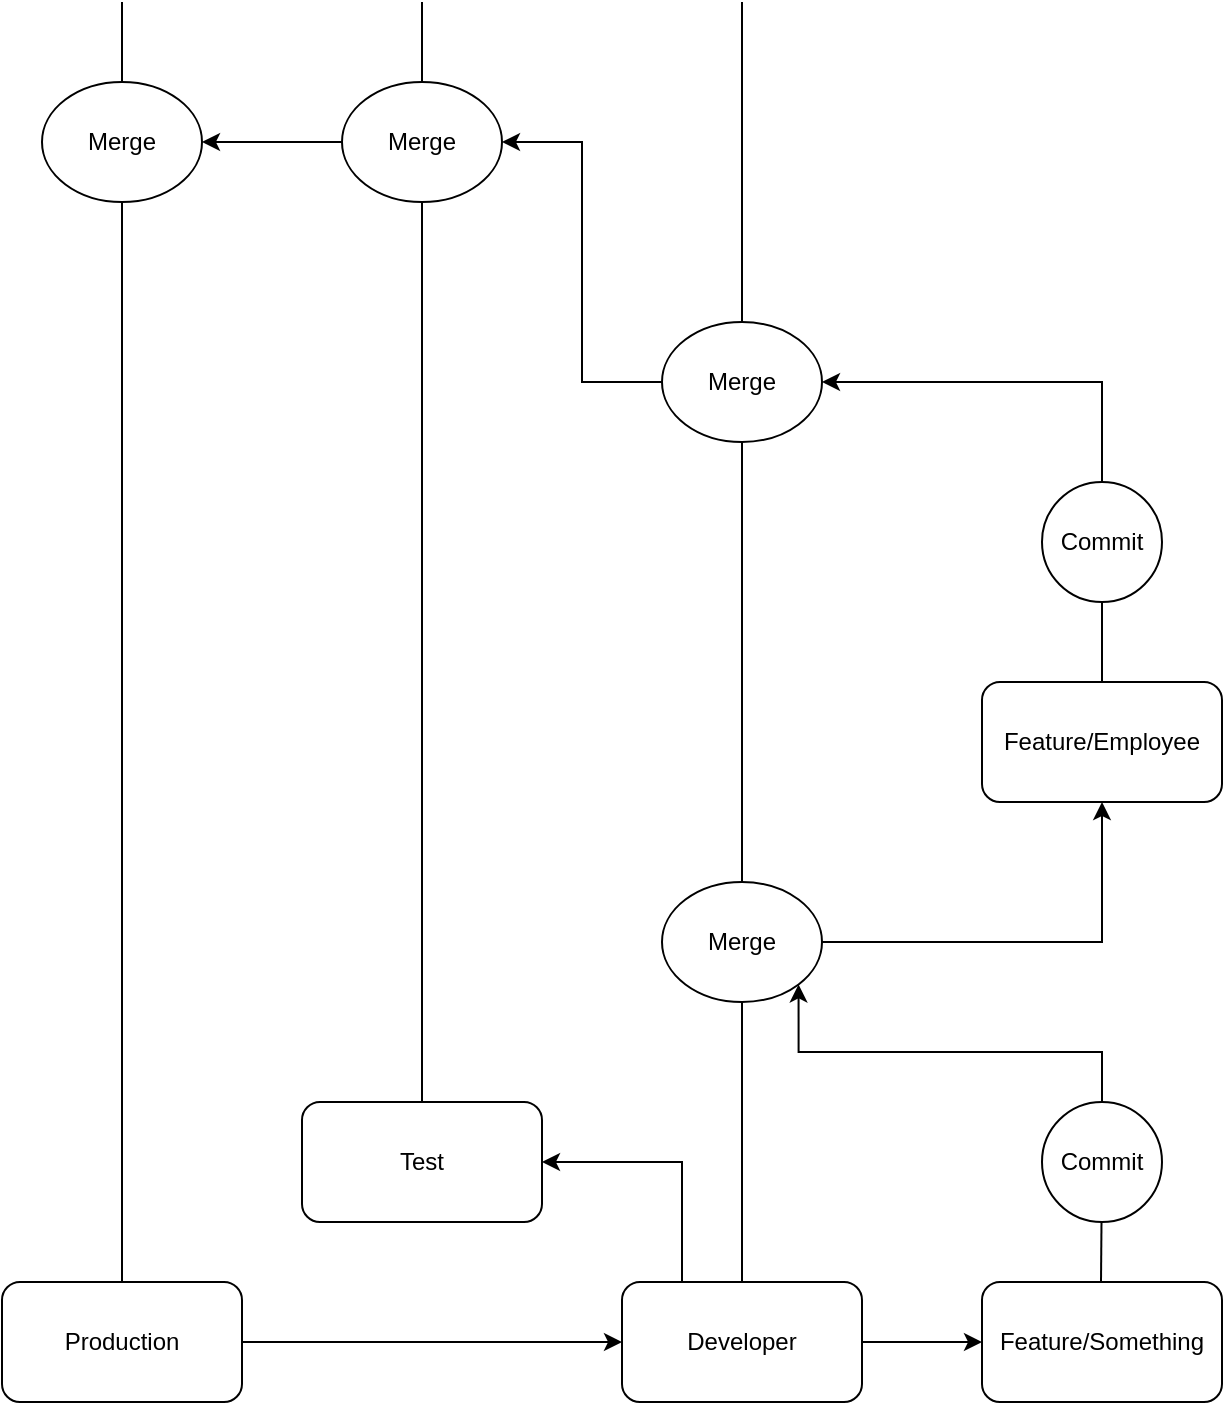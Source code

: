 <mxfile version="24.3.0" type="device">
  <diagram name="Side-1" id="wNzbfK5Ckg5dXfpUOui7">
    <mxGraphModel dx="2901" dy="1114" grid="1" gridSize="10" guides="1" tooltips="1" connect="1" arrows="1" fold="1" page="1" pageScale="1" pageWidth="827" pageHeight="1169" math="0" shadow="0">
      <root>
        <mxCell id="0" />
        <mxCell id="1" parent="0" />
        <mxCell id="BHY5QhDd3YbMcTNI0PtL-1" value="Test" style="rounded=1;whiteSpace=wrap;html=1;" parent="1" vertex="1">
          <mxGeometry x="100" y="600" width="120" height="60" as="geometry" />
        </mxCell>
        <mxCell id="BHY5QhDd3YbMcTNI0PtL-34" style="edgeStyle=orthogonalEdgeStyle;rounded=0;orthogonalLoop=1;jettySize=auto;html=1;exitX=0.25;exitY=0;exitDx=0;exitDy=0;entryX=1;entryY=0.5;entryDx=0;entryDy=0;" parent="1" source="BHY5QhDd3YbMcTNI0PtL-3" target="BHY5QhDd3YbMcTNI0PtL-1" edge="1">
          <mxGeometry relative="1" as="geometry" />
        </mxCell>
        <mxCell id="BHY5QhDd3YbMcTNI0PtL-47" style="edgeStyle=orthogonalEdgeStyle;rounded=0;orthogonalLoop=1;jettySize=auto;html=1;" parent="1" source="BHY5QhDd3YbMcTNI0PtL-3" target="BHY5QhDd3YbMcTNI0PtL-46" edge="1">
          <mxGeometry relative="1" as="geometry" />
        </mxCell>
        <mxCell id="BHY5QhDd3YbMcTNI0PtL-3" value="&lt;div&gt;Developer&lt;/div&gt;" style="rounded=1;whiteSpace=wrap;html=1;" parent="1" vertex="1">
          <mxGeometry x="260" y="690" width="120" height="60" as="geometry" />
        </mxCell>
        <mxCell id="BHY5QhDd3YbMcTNI0PtL-10" value="" style="endArrow=none;html=1;rounded=0;exitX=0.5;exitY=0;exitDx=0;exitDy=0;entryX=0.5;entryY=1;entryDx=0;entryDy=0;" parent="1" source="BHY5QhDd3YbMcTNI0PtL-3" target="BHY5QhDd3YbMcTNI0PtL-40" edge="1">
          <mxGeometry width="50" height="50" relative="1" as="geometry">
            <mxPoint x="390" y="590" as="sourcePoint" />
            <mxPoint x="320" y="650" as="targetPoint" />
          </mxGeometry>
        </mxCell>
        <mxCell id="BHY5QhDd3YbMcTNI0PtL-11" value="" style="endArrow=none;html=1;rounded=0;" parent="1" edge="1">
          <mxGeometry width="50" height="50" relative="1" as="geometry">
            <mxPoint x="160" y="600" as="sourcePoint" />
            <mxPoint x="160" y="290" as="targetPoint" />
          </mxGeometry>
        </mxCell>
        <mxCell id="BHY5QhDd3YbMcTNI0PtL-13" value="" style="endArrow=none;html=1;rounded=0;exitX=0.5;exitY=0;exitDx=0;exitDy=0;" parent="1" source="BHY5QhDd3YbMcTNI0PtL-40" edge="1">
          <mxGeometry width="50" height="50" relative="1" as="geometry">
            <mxPoint x="360" y="500" as="sourcePoint" />
            <mxPoint x="320" y="390" as="targetPoint" />
          </mxGeometry>
        </mxCell>
        <mxCell id="BHY5QhDd3YbMcTNI0PtL-14" value="" style="endArrow=none;html=1;rounded=0;exitX=0.5;exitY=0;exitDx=0;exitDy=0;entryX=0.5;entryY=1;entryDx=0;entryDy=0;" parent="1" target="BHY5QhDd3YbMcTNI0PtL-18" edge="1">
          <mxGeometry width="50" height="50" relative="1" as="geometry">
            <mxPoint x="160" y="290" as="sourcePoint" />
            <mxPoint x="160" y="250" as="targetPoint" />
          </mxGeometry>
        </mxCell>
        <mxCell id="BHY5QhDd3YbMcTNI0PtL-16" value="" style="endArrow=none;html=1;rounded=0;exitX=0.5;exitY=0;exitDx=0;exitDy=0;entryX=0.5;entryY=1;entryDx=0;entryDy=0;" parent="1" target="BHY5QhDd3YbMcTNI0PtL-17" edge="1">
          <mxGeometry width="50" height="50" relative="1" as="geometry">
            <mxPoint x="320" y="390" as="sourcePoint" />
            <mxPoint x="320" y="320" as="targetPoint" />
          </mxGeometry>
        </mxCell>
        <mxCell id="BHY5QhDd3YbMcTNI0PtL-24" style="edgeStyle=orthogonalEdgeStyle;rounded=0;orthogonalLoop=1;jettySize=auto;html=1;exitX=0;exitY=0.5;exitDx=0;exitDy=0;entryX=1;entryY=0.5;entryDx=0;entryDy=0;" parent="1" source="BHY5QhDd3YbMcTNI0PtL-17" target="BHY5QhDd3YbMcTNI0PtL-18" edge="1">
          <mxGeometry relative="1" as="geometry" />
        </mxCell>
        <mxCell id="BHY5QhDd3YbMcTNI0PtL-17" value="Merge" style="ellipse;whiteSpace=wrap;html=1;" parent="1" vertex="1">
          <mxGeometry x="280" y="210" width="80" height="60" as="geometry" />
        </mxCell>
        <mxCell id="BHY5QhDd3YbMcTNI0PtL-39" style="edgeStyle=orthogonalEdgeStyle;rounded=0;orthogonalLoop=1;jettySize=auto;html=1;exitX=0;exitY=0.5;exitDx=0;exitDy=0;entryX=1;entryY=0.5;entryDx=0;entryDy=0;" parent="1" source="BHY5QhDd3YbMcTNI0PtL-18" target="BHY5QhDd3YbMcTNI0PtL-36" edge="1">
          <mxGeometry relative="1" as="geometry" />
        </mxCell>
        <mxCell id="BHY5QhDd3YbMcTNI0PtL-18" value="Merge" style="ellipse;whiteSpace=wrap;html=1;" parent="1" vertex="1">
          <mxGeometry x="120" y="90" width="80" height="60" as="geometry" />
        </mxCell>
        <mxCell id="BHY5QhDd3YbMcTNI0PtL-19" value="Feature/Employee" style="rounded=1;whiteSpace=wrap;html=1;" parent="1" vertex="1">
          <mxGeometry x="440" y="390" width="120" height="60" as="geometry" />
        </mxCell>
        <mxCell id="BHY5QhDd3YbMcTNI0PtL-22" style="edgeStyle=orthogonalEdgeStyle;rounded=0;orthogonalLoop=1;jettySize=auto;html=1;entryX=1;entryY=0.5;entryDx=0;entryDy=0;exitX=0.5;exitY=0;exitDx=0;exitDy=0;" parent="1" source="BHY5QhDd3YbMcTNI0PtL-20" target="BHY5QhDd3YbMcTNI0PtL-17" edge="1">
          <mxGeometry relative="1" as="geometry" />
        </mxCell>
        <mxCell id="BHY5QhDd3YbMcTNI0PtL-20" value="Commit" style="ellipse;whiteSpace=wrap;html=1;aspect=fixed;" parent="1" vertex="1">
          <mxGeometry x="470" y="290" width="60" height="60" as="geometry" />
        </mxCell>
        <mxCell id="BHY5QhDd3YbMcTNI0PtL-21" value="" style="endArrow=none;html=1;rounded=0;exitX=0.5;exitY=0;exitDx=0;exitDy=0;entryX=0.5;entryY=1;entryDx=0;entryDy=0;" parent="1" source="BHY5QhDd3YbMcTNI0PtL-19" target="BHY5QhDd3YbMcTNI0PtL-20" edge="1">
          <mxGeometry width="50" height="50" relative="1" as="geometry">
            <mxPoint x="499.5" y="380" as="sourcePoint" />
            <mxPoint x="620" y="330" as="targetPoint" />
          </mxGeometry>
        </mxCell>
        <mxCell id="BHY5QhDd3YbMcTNI0PtL-25" value="" style="endArrow=none;html=1;rounded=0;exitX=0.5;exitY=0;exitDx=0;exitDy=0;" parent="1" source="BHY5QhDd3YbMcTNI0PtL-17" edge="1">
          <mxGeometry width="50" height="50" relative="1" as="geometry">
            <mxPoint x="390" y="470" as="sourcePoint" />
            <mxPoint x="320" y="50" as="targetPoint" />
          </mxGeometry>
        </mxCell>
        <mxCell id="BHY5QhDd3YbMcTNI0PtL-26" value="" style="endArrow=none;html=1;rounded=0;exitX=0.5;exitY=0;exitDx=0;exitDy=0;" parent="1" source="BHY5QhDd3YbMcTNI0PtL-18" edge="1">
          <mxGeometry width="50" height="50" relative="1" as="geometry">
            <mxPoint x="159.5" y="80" as="sourcePoint" />
            <mxPoint x="160" y="50" as="targetPoint" />
          </mxGeometry>
        </mxCell>
        <mxCell id="BHY5QhDd3YbMcTNI0PtL-33" style="edgeStyle=orthogonalEdgeStyle;rounded=0;orthogonalLoop=1;jettySize=auto;html=1;exitX=1;exitY=0.5;exitDx=0;exitDy=0;entryX=0;entryY=0.5;entryDx=0;entryDy=0;" parent="1" source="BHY5QhDd3YbMcTNI0PtL-27" target="BHY5QhDd3YbMcTNI0PtL-3" edge="1">
          <mxGeometry relative="1" as="geometry" />
        </mxCell>
        <mxCell id="BHY5QhDd3YbMcTNI0PtL-27" value="Production" style="rounded=1;whiteSpace=wrap;html=1;" parent="1" vertex="1">
          <mxGeometry x="-50" y="690" width="120" height="60" as="geometry" />
        </mxCell>
        <mxCell id="BHY5QhDd3YbMcTNI0PtL-29" value="" style="endArrow=none;html=1;rounded=0;exitX=0.5;exitY=0;exitDx=0;exitDy=0;" parent="1" source="BHY5QhDd3YbMcTNI0PtL-27" edge="1">
          <mxGeometry width="50" height="50" relative="1" as="geometry">
            <mxPoint x="10" y="610" as="sourcePoint" />
            <mxPoint x="10" y="290" as="targetPoint" />
          </mxGeometry>
        </mxCell>
        <mxCell id="BHY5QhDd3YbMcTNI0PtL-35" value="" style="endArrow=none;html=1;rounded=0;exitX=0.5;exitY=0;exitDx=0;exitDy=0;entryX=0.5;entryY=1;entryDx=0;entryDy=0;" parent="1" target="BHY5QhDd3YbMcTNI0PtL-36" edge="1">
          <mxGeometry width="50" height="50" relative="1" as="geometry">
            <mxPoint x="10" y="290" as="sourcePoint" />
            <mxPoint x="10" y="250" as="targetPoint" />
            <Array as="points">
              <mxPoint x="10" y="220" />
            </Array>
          </mxGeometry>
        </mxCell>
        <mxCell id="BHY5QhDd3YbMcTNI0PtL-36" value="Merge" style="ellipse;whiteSpace=wrap;html=1;" parent="1" vertex="1">
          <mxGeometry x="-30" y="90" width="80" height="60" as="geometry" />
        </mxCell>
        <mxCell id="BHY5QhDd3YbMcTNI0PtL-37" value="" style="endArrow=none;html=1;rounded=0;exitX=0.5;exitY=0;exitDx=0;exitDy=0;" parent="1" source="BHY5QhDd3YbMcTNI0PtL-36" edge="1">
          <mxGeometry width="50" height="50" relative="1" as="geometry">
            <mxPoint x="9.5" y="80" as="sourcePoint" />
            <mxPoint x="10" y="50" as="targetPoint" />
          </mxGeometry>
        </mxCell>
        <mxCell id="BHY5QhDd3YbMcTNI0PtL-40" value="Merge" style="ellipse;whiteSpace=wrap;html=1;" parent="1" vertex="1">
          <mxGeometry x="280" y="490" width="80" height="60" as="geometry" />
        </mxCell>
        <mxCell id="BHY5QhDd3YbMcTNI0PtL-46" value="Feature/Something" style="rounded=1;whiteSpace=wrap;html=1;" parent="1" vertex="1">
          <mxGeometry x="440" y="690" width="120" height="60" as="geometry" />
        </mxCell>
        <mxCell id="BHY5QhDd3YbMcTNI0PtL-48" value="Commit" style="ellipse;whiteSpace=wrap;html=1;aspect=fixed;" parent="1" vertex="1">
          <mxGeometry x="470" y="600" width="60" height="60" as="geometry" />
        </mxCell>
        <mxCell id="BHY5QhDd3YbMcTNI0PtL-49" value="" style="endArrow=none;html=1;rounded=0;exitX=0.5;exitY=0;exitDx=0;exitDy=0;" parent="1" target="BHY5QhDd3YbMcTNI0PtL-48" edge="1">
          <mxGeometry width="50" height="50" relative="1" as="geometry">
            <mxPoint x="499.5" y="690" as="sourcePoint" />
            <mxPoint x="499.5" y="650" as="targetPoint" />
          </mxGeometry>
        </mxCell>
        <mxCell id="BHY5QhDd3YbMcTNI0PtL-51" style="edgeStyle=orthogonalEdgeStyle;rounded=0;orthogonalLoop=1;jettySize=auto;html=1;exitX=1;exitY=0.5;exitDx=0;exitDy=0;entryX=0.5;entryY=1;entryDx=0;entryDy=0;" parent="1" source="BHY5QhDd3YbMcTNI0PtL-40" target="BHY5QhDd3YbMcTNI0PtL-19" edge="1">
          <mxGeometry relative="1" as="geometry" />
        </mxCell>
        <mxCell id="BHY5QhDd3YbMcTNI0PtL-52" style="edgeStyle=orthogonalEdgeStyle;rounded=0;orthogonalLoop=1;jettySize=auto;html=1;exitX=0.5;exitY=0;exitDx=0;exitDy=0;entryX=1;entryY=1;entryDx=0;entryDy=0;" parent="1" source="BHY5QhDd3YbMcTNI0PtL-48" target="BHY5QhDd3YbMcTNI0PtL-40" edge="1">
          <mxGeometry relative="1" as="geometry" />
        </mxCell>
      </root>
    </mxGraphModel>
  </diagram>
</mxfile>
